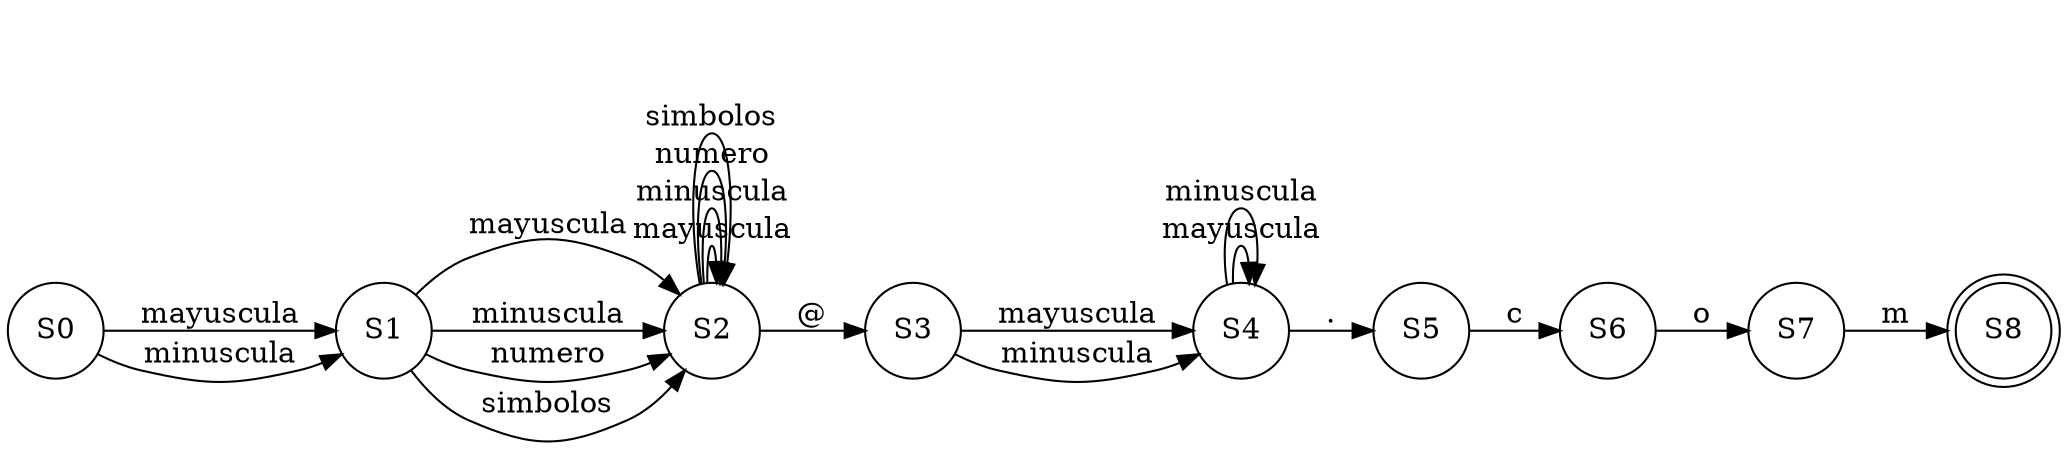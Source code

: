 digraph AFD {
	graph[fontname="Consolas" labelloc=t];
	node[shape=circle];
	rankdir = LR;
	S0 -> S1[label = "mayuscula"];
	S0 -> S1[label = "minuscula"];
	S1 -> S2[label = "mayuscula"];
	S1 -> S2[label = "minuscula"];
	S1 -> S2[label = "numero"];
	S1 -> S2[label = "simbolos"];
	S2 -> S3[label = "@"];
	S2 -> S2[label = "mayuscula"];
	S2 -> S2[label = "minuscula"];
	S2 -> S2[label = "numero"];
	S2 -> S2[label = "simbolos"];
	S3 -> S4[label = "mayuscula"];
	S3 -> S4[label = "minuscula"];
	S4 -> S5[label = "."];
	S4 -> S4[label = "mayuscula"];
	S4 -> S4[label = "minuscula"];
	S5 -> S6[label = "c"];
	S6 -> S7[label = "o"];
	S7 -> S8[label = "m"];
	S8[peripheries = 2];
}